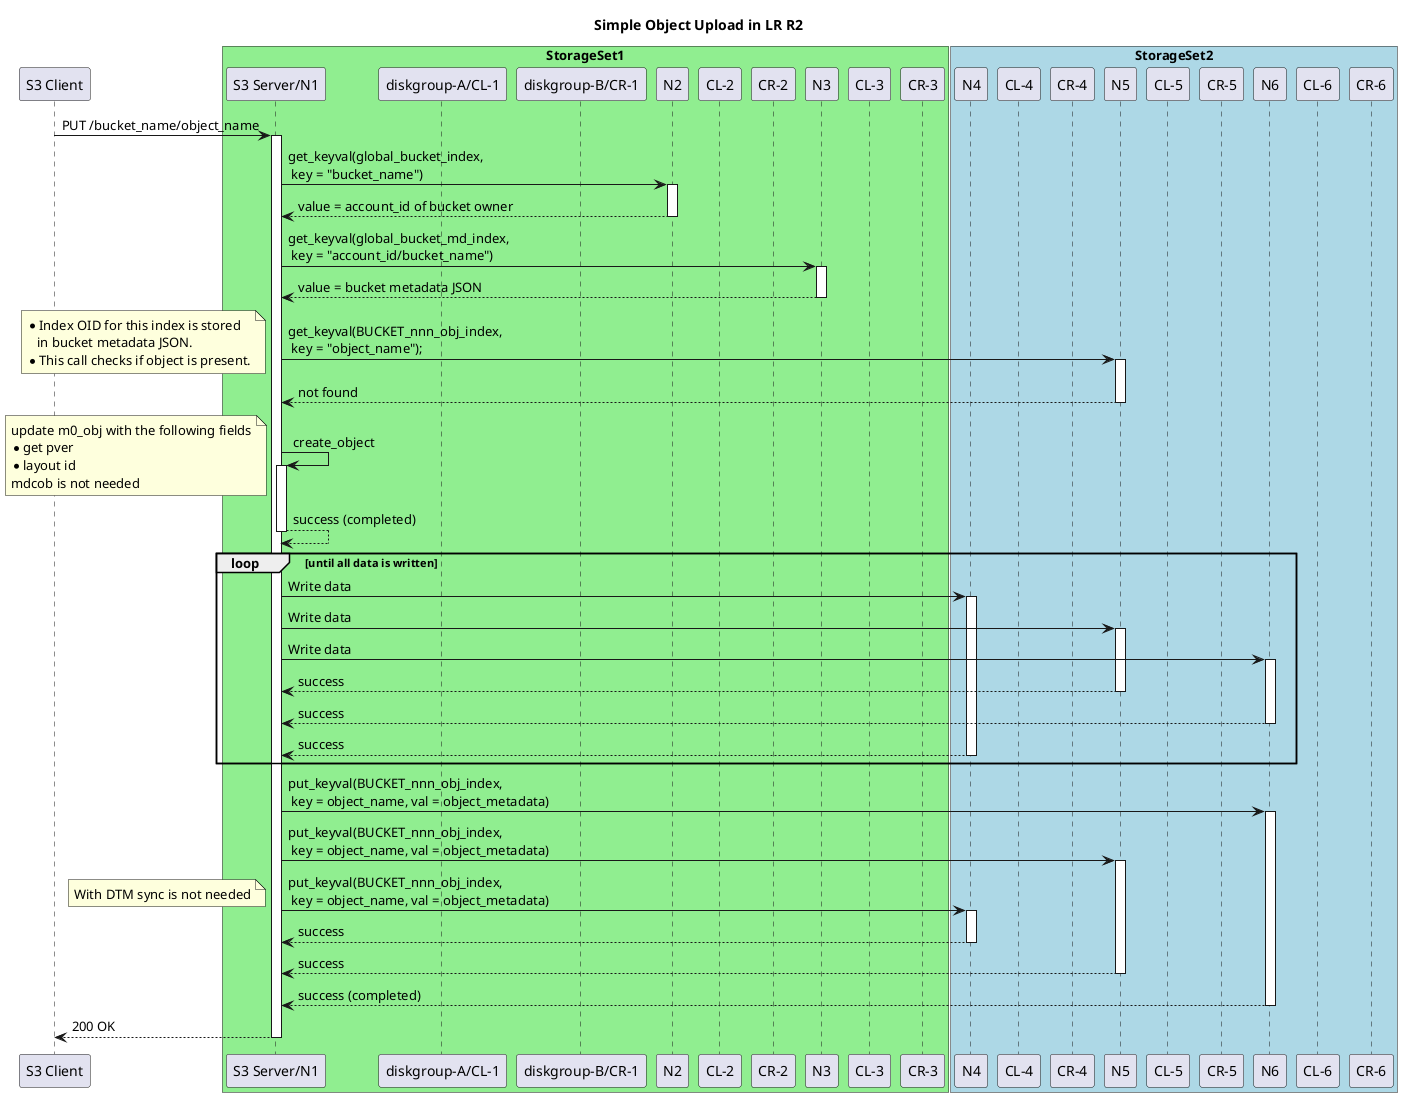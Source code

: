 @startuml

title Simple Object Upload in LR R2

participant "S3 Client" as client
box "StorageSet1" #LightGreen
participant "S3 Server/N1" as N1
participant "diskgroup-A/CL-1" as CL_1
participant "diskgroup-B/CR-1" as CR_1
participant "N2" as N2
participant "CL-2" as CL_2
participant "CR-2" as CR_2
participant "N3" as N3
participant "CL-3" as CL_3
participant "CR-3" as CR_3
end box

box "StorageSet2" #LightBlue
participant "N4" as N4
participant "CL-4" as CL_4
participant "CR-4" as CR_4
participant "N5" as N5
participant "CL-5" as CL_5
participant "CR-5" as CR_5
participant "N6" as N6
participant "CL-6" as CL_6
participant "CR-6" as CR_6
endbox

autoactivate on

client -> N1: PUT /bucket_name/object_name

N1 -> N2: get_keyval(global_bucket_index,\n key = "bucket_name")
N2 --> N1: value = account_id of bucket owner

N1 -> N3: get_keyval(global_bucket_md_index,\n key = "account_id/bucket_name")
N3 --> N1: value = bucket metadata JSON

N1 -> N5: get_keyval(BUCKET_nnn_obj_index,\n key = "object_name");
note left
   * Index OID for this index is stored
      in bucket metadata JSON.
   * This call checks if object is present.
end note
N5 --> N1: not found

N1 -> N1: create_object
note left
  update m0_obj with the following fields
  * get pver
  * layout id
  mdcob is not needed
end note
N1 --> N1: success (completed)

loop until all data is written
  N1 -> N4: Write data
  N1 -> N5: Write data
  N1 -> N6: Write data

  N5 --> N1: success
  N6 --> N1: success
  N4 --> N1: success
end

N1 -> N6: put_keyval(BUCKET_nnn_obj_index,\n key = object_name, val = object_metadata)
N1 -> N5: put_keyval(BUCKET_nnn_obj_index,\n key = object_name, val = object_metadata)
N1 -> N4: put_keyval(BUCKET_nnn_obj_index,\n key = object_name, val = object_metadata)
note left
  With DTM sync is not needed
end note
N4 --> N1: success
N5 --> N1: success
N6 --> N1: success (completed)

N1 --> client: 200 OK

@enduml
